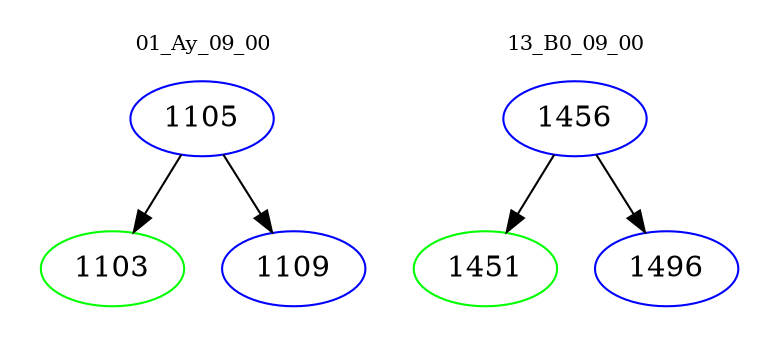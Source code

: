 digraph{
subgraph cluster_0 {
color = white
label = "01_Ay_09_00";
fontsize=10;
T0_1105 [label="1105", color="blue"]
T0_1105 -> T0_1103 [color="black"]
T0_1103 [label="1103", color="green"]
T0_1105 -> T0_1109 [color="black"]
T0_1109 [label="1109", color="blue"]
}
subgraph cluster_1 {
color = white
label = "13_B0_09_00";
fontsize=10;
T1_1456 [label="1456", color="blue"]
T1_1456 -> T1_1451 [color="black"]
T1_1451 [label="1451", color="green"]
T1_1456 -> T1_1496 [color="black"]
T1_1496 [label="1496", color="blue"]
}
}
